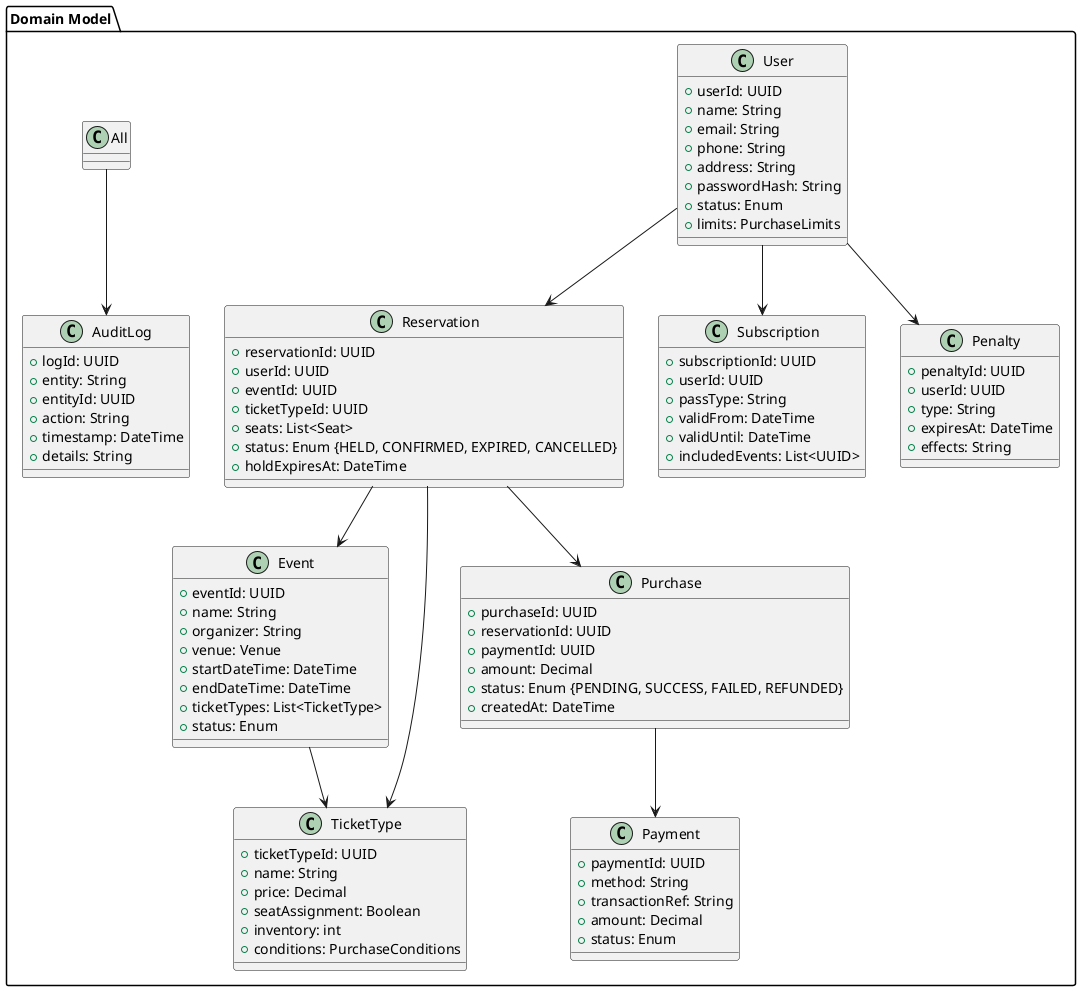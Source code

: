 @startuml
package "Domain Model" {
  class User {
    +userId: UUID
    +name: String
    +email: String
    +phone: String
    +address: String
    +passwordHash: String
    +status: Enum
    +limits: PurchaseLimits
  }

  class Event {
    +eventId: UUID
    +name: String
    +organizer: String
    +venue: Venue
    +startDateTime: DateTime
    +endDateTime: DateTime
    +ticketTypes: List<TicketType>
    +status: Enum
  }

  class TicketType {
    +ticketTypeId: UUID
    +name: String
    +price: Decimal
    +seatAssignment: Boolean
    +inventory: int
    +conditions: PurchaseConditions
  }

  class Reservation {
    +reservationId: UUID
    +userId: UUID
    +eventId: UUID
    +ticketTypeId: UUID
    +seats: List<Seat>
    +status: Enum {HELD, CONFIRMED, EXPIRED, CANCELLED}
    +holdExpiresAt: DateTime
  }

  class Purchase {
    +purchaseId: UUID
    +reservationId: UUID
    +paymentId: UUID
    +amount: Decimal
    +status: Enum {PENDING, SUCCESS, FAILED, REFUNDED}
    +createdAt: DateTime
  }

  class Payment {
    +paymentId: UUID
    +method: String
    +transactionRef: String
    +amount: Decimal
    +status: Enum
  }

  class Subscription {
    +subscriptionId: UUID
    +userId: UUID
    +passType: String
    +validFrom: DateTime
    +validUntil: DateTime
    +includedEvents: List<UUID>
  }

  class AuditLog {
    +logId: UUID
    +entity: String
    +entityId: UUID
    +action: String
    +timestamp: DateTime
    +details: String
  }

  class Penalty {
    +penaltyId: UUID
    +userId: UUID
    +type: String
    +expiresAt: DateTime
    +effects: String
  }

  User --> Reservation
  Reservation --> TicketType
  Reservation --> Event
  Reservation --> Purchase
  Purchase --> Payment
  User --> Subscription
  Event --> TicketType
  User --> Penalty
  All --> AuditLog
}
@enduml
